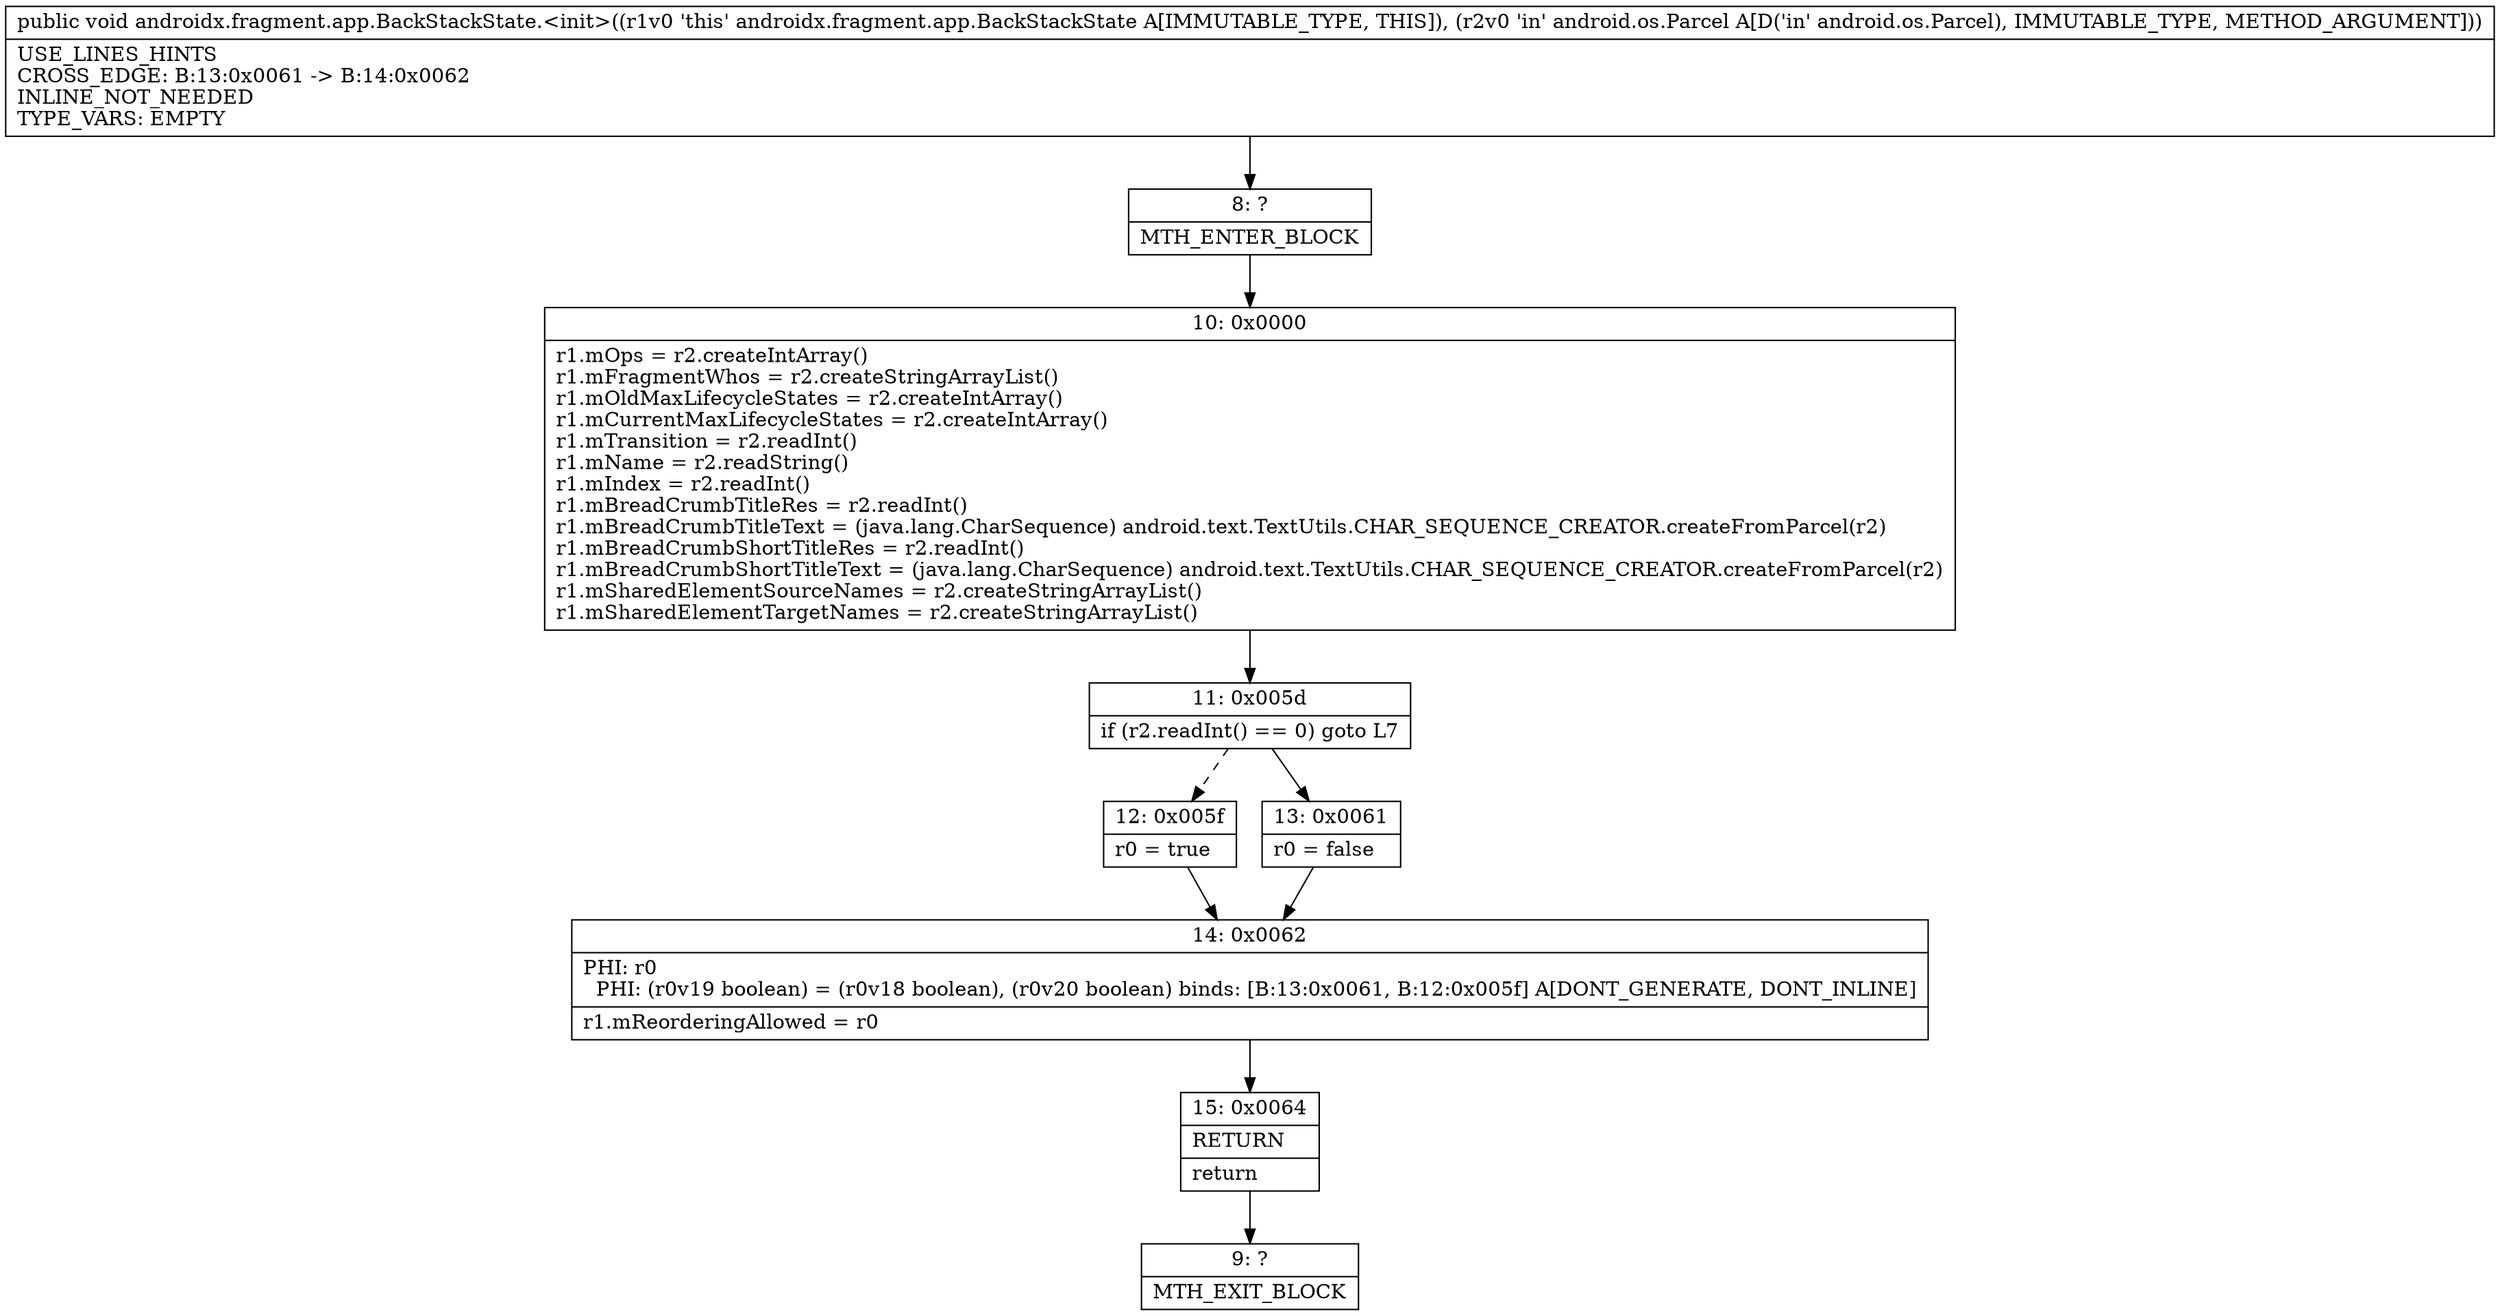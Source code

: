 digraph "CFG forandroidx.fragment.app.BackStackState.\<init\>(Landroid\/os\/Parcel;)V" {
Node_8 [shape=record,label="{8\:\ ?|MTH_ENTER_BLOCK\l}"];
Node_10 [shape=record,label="{10\:\ 0x0000|r1.mOps = r2.createIntArray()\lr1.mFragmentWhos = r2.createStringArrayList()\lr1.mOldMaxLifecycleStates = r2.createIntArray()\lr1.mCurrentMaxLifecycleStates = r2.createIntArray()\lr1.mTransition = r2.readInt()\lr1.mName = r2.readString()\lr1.mIndex = r2.readInt()\lr1.mBreadCrumbTitleRes = r2.readInt()\lr1.mBreadCrumbTitleText = (java.lang.CharSequence) android.text.TextUtils.CHAR_SEQUENCE_CREATOR.createFromParcel(r2)\lr1.mBreadCrumbShortTitleRes = r2.readInt()\lr1.mBreadCrumbShortTitleText = (java.lang.CharSequence) android.text.TextUtils.CHAR_SEQUENCE_CREATOR.createFromParcel(r2)\lr1.mSharedElementSourceNames = r2.createStringArrayList()\lr1.mSharedElementTargetNames = r2.createStringArrayList()\l}"];
Node_11 [shape=record,label="{11\:\ 0x005d|if (r2.readInt() == 0) goto L7\l}"];
Node_12 [shape=record,label="{12\:\ 0x005f|r0 = true\l}"];
Node_14 [shape=record,label="{14\:\ 0x0062|PHI: r0 \l  PHI: (r0v19 boolean) = (r0v18 boolean), (r0v20 boolean) binds: [B:13:0x0061, B:12:0x005f] A[DONT_GENERATE, DONT_INLINE]\l|r1.mReorderingAllowed = r0\l}"];
Node_15 [shape=record,label="{15\:\ 0x0064|RETURN\l|return\l}"];
Node_9 [shape=record,label="{9\:\ ?|MTH_EXIT_BLOCK\l}"];
Node_13 [shape=record,label="{13\:\ 0x0061|r0 = false\l}"];
MethodNode[shape=record,label="{public void androidx.fragment.app.BackStackState.\<init\>((r1v0 'this' androidx.fragment.app.BackStackState A[IMMUTABLE_TYPE, THIS]), (r2v0 'in' android.os.Parcel A[D('in' android.os.Parcel), IMMUTABLE_TYPE, METHOD_ARGUMENT]))  | USE_LINES_HINTS\lCROSS_EDGE: B:13:0x0061 \-\> B:14:0x0062\lINLINE_NOT_NEEDED\lTYPE_VARS: EMPTY\l}"];
MethodNode -> Node_8;Node_8 -> Node_10;
Node_10 -> Node_11;
Node_11 -> Node_12[style=dashed];
Node_11 -> Node_13;
Node_12 -> Node_14;
Node_14 -> Node_15;
Node_15 -> Node_9;
Node_13 -> Node_14;
}

